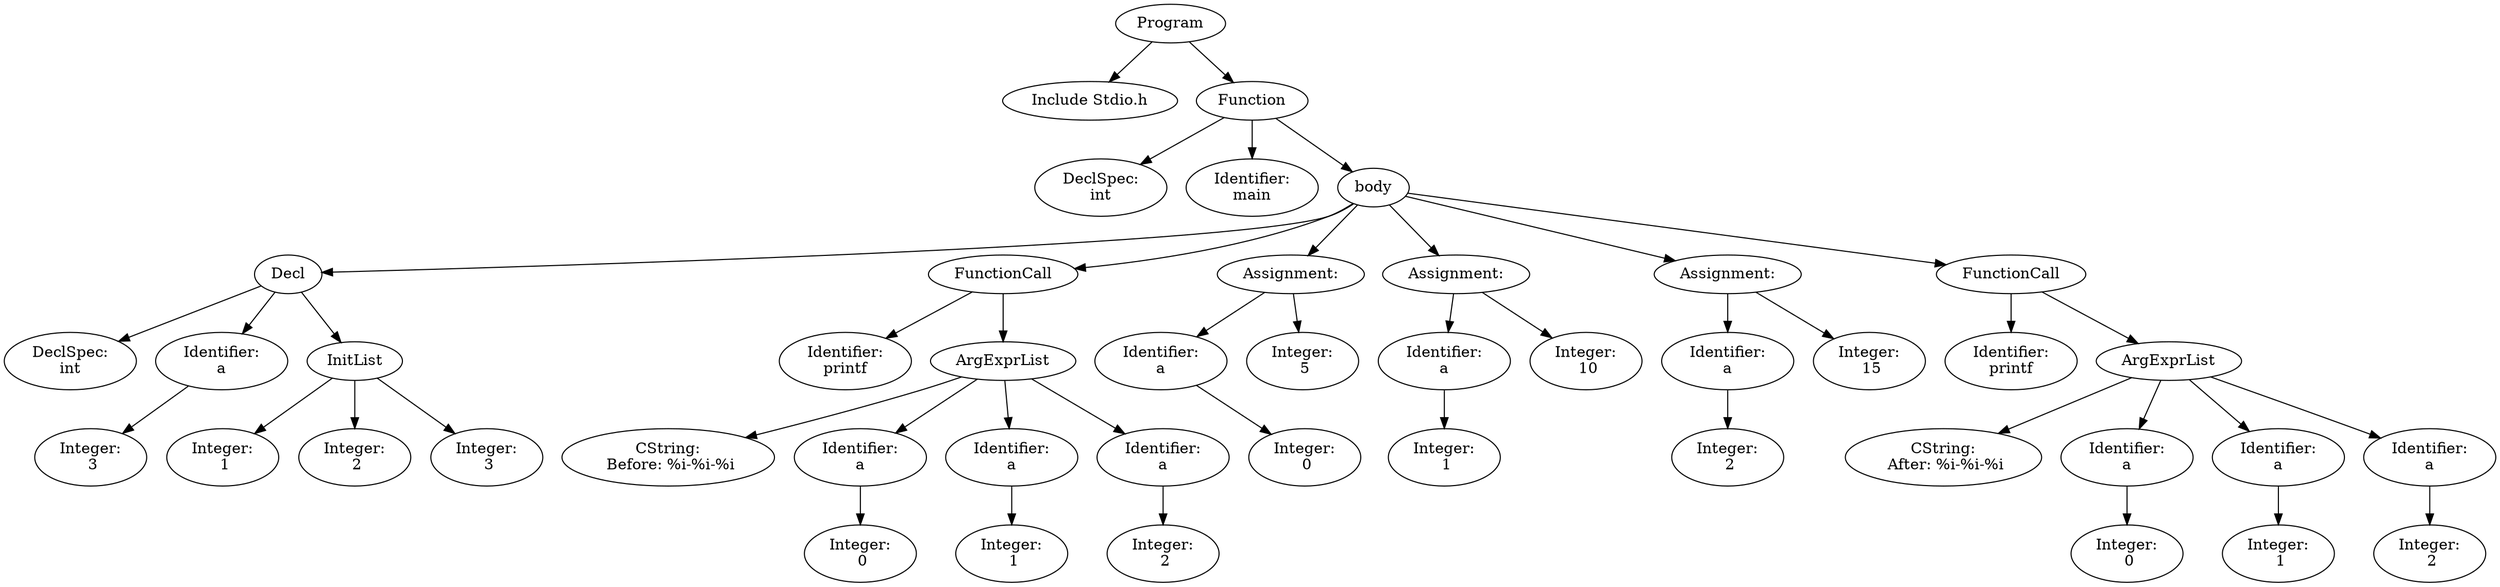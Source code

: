digraph G {
0 [label="Program"];
0 -> 1;
1[label="Include Stdio.h"];
0 -> 2;
2 [label="Function"];
 2->3;
3 [label = "DeclSpec:
int"];
2->4;
4[label="Identifier:
main"];
2->5;
5[ label = "body"];
5->6;
6 [label="Decl" ];
6->7;
7 [label = "DeclSpec:
int"];
6->8;
8[label="Identifier:
a"];
8->9;
9[label="Integer:
 3"];
6->10;
10 [label = "InitList"];
10->11;
11[label="Integer:
 1"];
10->12;
12[label="Integer:
 2"];
10->13;
13[label="Integer:
 3"];
5->15;
15 [ label = "FunctionCall"];
15->16;
16[label="Identifier:
printf"];
15->17;
17 [ label = "ArgExprList"];
17->18;
18[label="CString:
 Before: %i-%i-%i\n"];
17->19;
19[label="Identifier:
a"];
19->20;
20[label="Integer:
 0"];
17->21;
21[label="Identifier:
a"];
21->22;
22[label="Integer:
 1"];
17->23;
23[label="Identifier:
a"];
23->24;
24[label="Integer:
 2"];
5->25;
25 [label = "Assignment:
"];
25->26;
26[label="Identifier:
a"];
26->27;
27[label="Integer:
 0"];
25->28;
28[label="Integer:
 5"];
5->29;
29 [label = "Assignment:
"];
29->30;
30[label="Identifier:
a"];
30->31;
31[label="Integer:
 1"];
29->32;
32[label="Integer:
 10"];
5->33;
33 [label = "Assignment:
"];
33->34;
34[label="Identifier:
a"];
34->35;
35[label="Integer:
 2"];
33->36;
36[label="Integer:
 15"];
5->38;
38 [ label = "FunctionCall"];
38->39;
39[label="Identifier:
printf"];
38->40;
40 [ label = "ArgExprList"];
40->41;
41[label="CString:
 After: %i-%i-%i\n"];
40->42;
42[label="Identifier:
a"];
42->43;
43[label="Integer:
 0"];
40->44;
44[label="Identifier:
a"];
44->45;
45[label="Integer:
 1"];
40->46;
46[label="Identifier:
a"];
46->47;
47[label="Integer:
 2"];
}